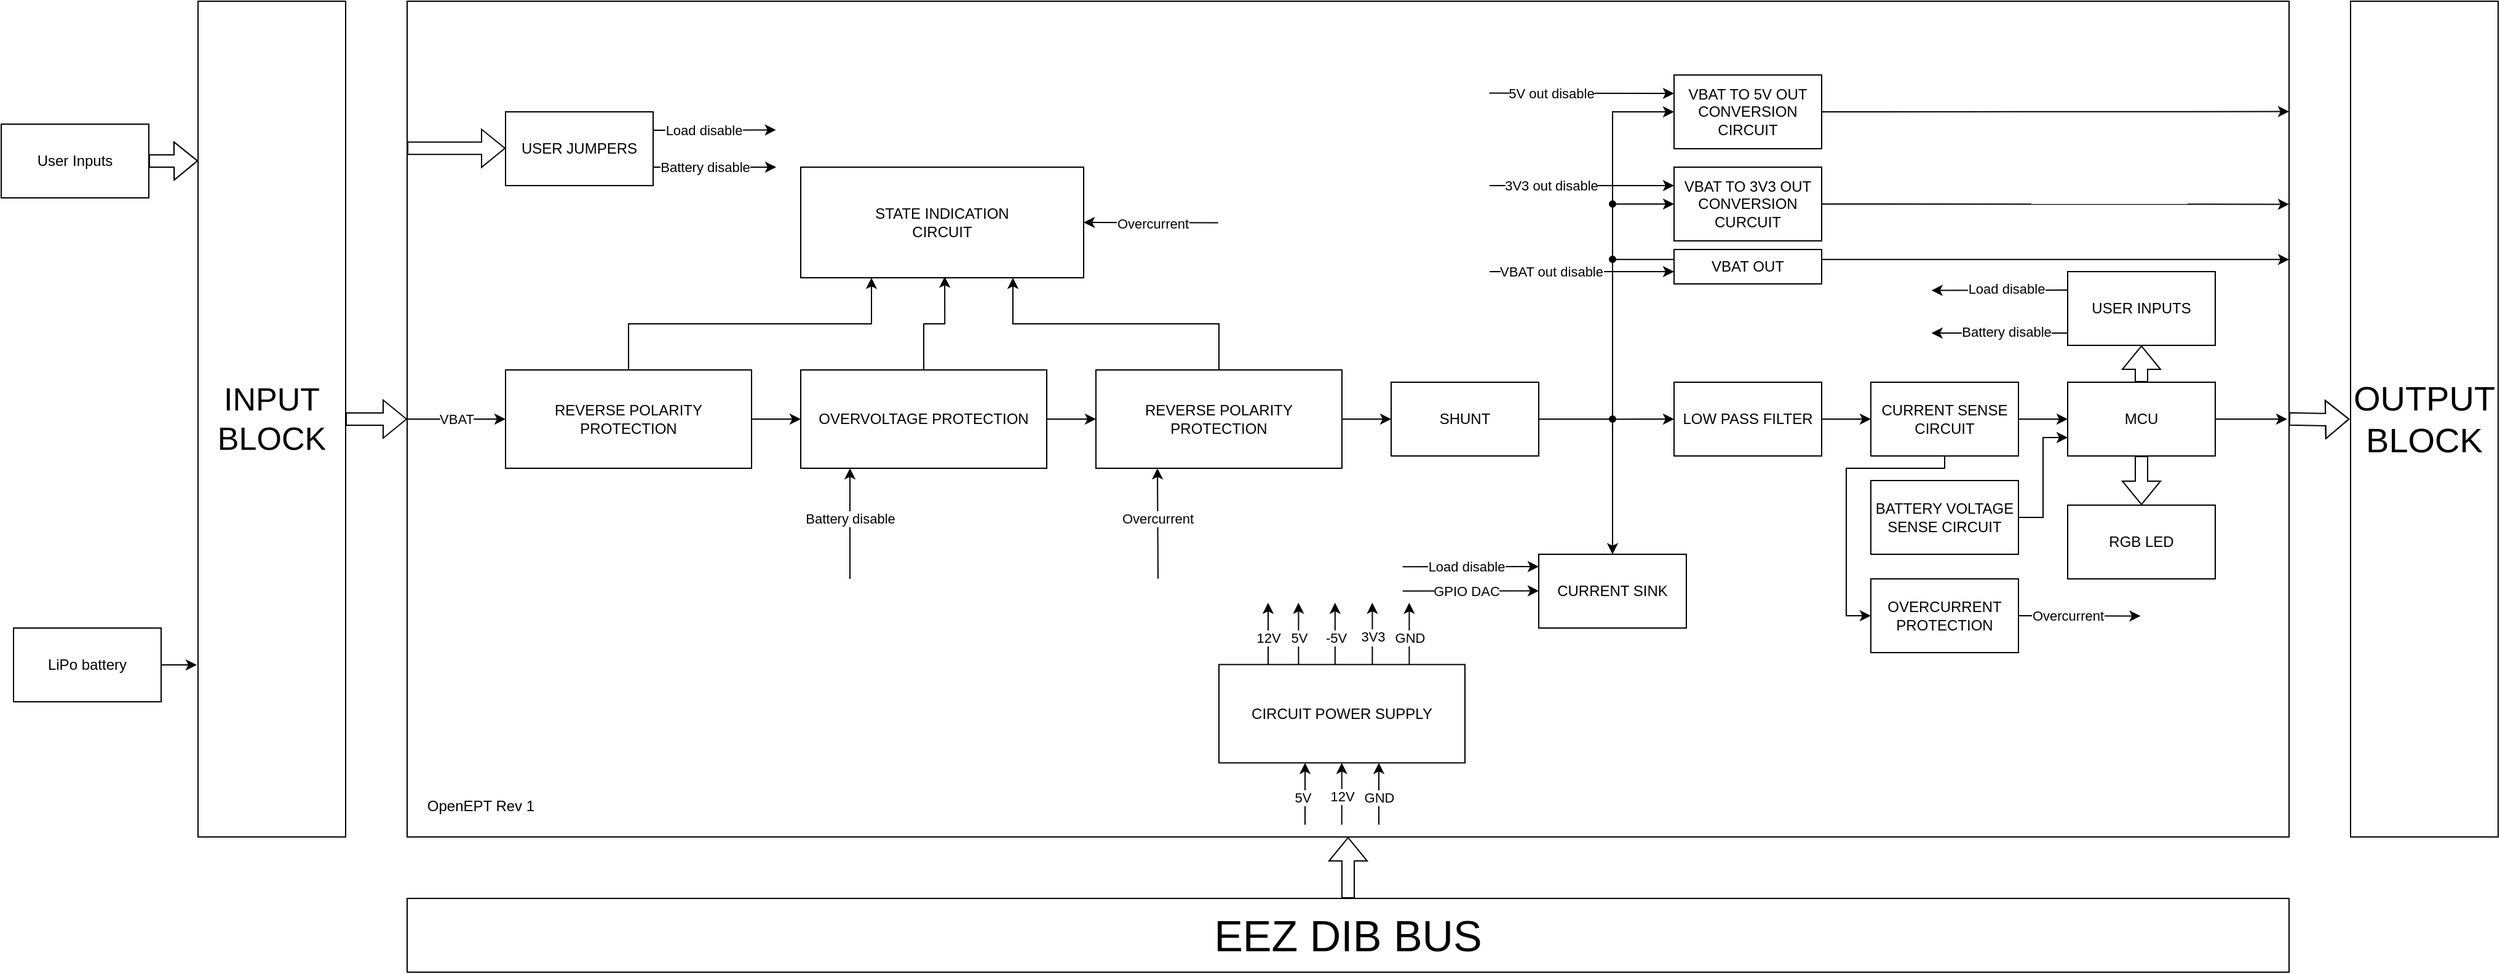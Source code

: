 <mxfile version="24.2.2" type="device">
  <diagram name="Page-1" id="S4mJ12Emkxg-UGApGmkY">
    <mxGraphModel dx="3133" dy="1375" grid="1" gridSize="10" guides="1" tooltips="1" connect="1" arrows="1" fold="1" page="1" pageScale="1" pageWidth="850" pageHeight="1100" math="0" shadow="0">
      <root>
        <mxCell id="0" />
        <mxCell id="1" parent="0" />
        <mxCell id="NLKcnla9IsjFhdhOW6eh-43" value="" style="rounded=0;whiteSpace=wrap;html=1;fillColor=default;" parent="1" vertex="1">
          <mxGeometry x="-50" y="10" width="1530" height="680" as="geometry" />
        </mxCell>
        <mxCell id="NLKcnla9IsjFhdhOW6eh-95" style="edgeStyle=orthogonalEdgeStyle;rounded=0;orthogonalLoop=1;jettySize=auto;html=1;entryX=0;entryY=0.5;entryDx=0;entryDy=0;" parent="1" source="NLKcnla9IsjFhdhOW6eh-9" target="NLKcnla9IsjFhdhOW6eh-34" edge="1">
          <mxGeometry relative="1" as="geometry" />
        </mxCell>
        <mxCell id="NLKcnla9IsjFhdhOW6eh-111" style="edgeStyle=orthogonalEdgeStyle;rounded=0;orthogonalLoop=1;jettySize=auto;html=1;exitX=0.5;exitY=1;exitDx=0;exitDy=0;entryX=0;entryY=0.5;entryDx=0;entryDy=0;elbow=vertical;" parent="1" source="NLKcnla9IsjFhdhOW6eh-9" target="NLKcnla9IsjFhdhOW6eh-36" edge="1">
          <mxGeometry relative="1" as="geometry">
            <Array as="points">
              <mxPoint x="1200" y="390" />
              <mxPoint x="1120" y="390" />
              <mxPoint x="1120" y="510" />
            </Array>
          </mxGeometry>
        </mxCell>
        <mxCell id="NLKcnla9IsjFhdhOW6eh-9" value="CURRENT SENSE CIRCUIT" style="rounded=0;whiteSpace=wrap;html=1;" parent="1" vertex="1">
          <mxGeometry x="1140" y="320" width="120" height="60" as="geometry" />
        </mxCell>
        <mxCell id="NLKcnla9IsjFhdhOW6eh-71" style="edgeStyle=orthogonalEdgeStyle;rounded=0;orthogonalLoop=1;jettySize=auto;html=1;exitX=0.25;exitY=1;exitDx=0;exitDy=0;startArrow=classic;startFill=1;endArrow=none;endFill=0;" parent="1" edge="1">
          <mxGeometry relative="1" as="geometry">
            <mxPoint x="680" y="679.996" as="targetPoint" />
            <mxPoint x="680" y="629.71" as="sourcePoint" />
          </mxGeometry>
        </mxCell>
        <mxCell id="NLKcnla9IsjFhdhOW6eh-74" value="5V" style="edgeLabel;html=1;align=center;verticalAlign=middle;resizable=0;points=[];" parent="NLKcnla9IsjFhdhOW6eh-71" vertex="1" connectable="0">
          <mxGeometry x="0.107" y="-2" relative="1" as="geometry">
            <mxPoint as="offset" />
          </mxGeometry>
        </mxCell>
        <mxCell id="NLKcnla9IsjFhdhOW6eh-65" style="rounded=0;orthogonalLoop=1;jettySize=auto;html=1;exitX=0;exitY=0.5;exitDx=0;exitDy=0;edgeStyle=elbowEdgeStyle;endArrow=none;endFill=0;startArrow=classic;startFill=1;elbow=vertical;entryX=0;entryY=0.5;entryDx=0;entryDy=0;" parent="1" source="NLKcnla9IsjFhdhOW6eh-23" target="NLKcnla9IsjFhdhOW6eh-43" edge="1">
          <mxGeometry relative="1" as="geometry">
            <mxPoint x="-20" y="350" as="targetPoint" />
          </mxGeometry>
        </mxCell>
        <mxCell id="NLKcnla9IsjFhdhOW6eh-66" value="VBAT" style="edgeLabel;html=1;align=center;verticalAlign=middle;resizable=0;points=[];" parent="NLKcnla9IsjFhdhOW6eh-65" vertex="1" connectable="0">
          <mxGeometry x="0.26" relative="1" as="geometry">
            <mxPoint x="10" as="offset" />
          </mxGeometry>
        </mxCell>
        <mxCell id="NLKcnla9IsjFhdhOW6eh-68" style="edgeStyle=orthogonalEdgeStyle;rounded=0;orthogonalLoop=1;jettySize=auto;html=1;exitX=1;exitY=0.5;exitDx=0;exitDy=0;entryX=0;entryY=0.5;entryDx=0;entryDy=0;" parent="1" source="NLKcnla9IsjFhdhOW6eh-23" target="NLKcnla9IsjFhdhOW6eh-67" edge="1">
          <mxGeometry relative="1" as="geometry" />
        </mxCell>
        <mxCell id="NLKcnla9IsjFhdhOW6eh-116" style="edgeStyle=orthogonalEdgeStyle;rounded=0;orthogonalLoop=1;jettySize=auto;html=1;exitX=0.5;exitY=0;exitDx=0;exitDy=0;entryX=0.25;entryY=1;entryDx=0;entryDy=0;" parent="1" source="NLKcnla9IsjFhdhOW6eh-23" target="NLKcnla9IsjFhdhOW6eh-35" edge="1">
          <mxGeometry relative="1" as="geometry" />
        </mxCell>
        <mxCell id="NLKcnla9IsjFhdhOW6eh-23" value="&lt;div&gt;REVERSE POLARITY&lt;/div&gt;&lt;div&gt;PROTECTION&lt;br&gt;&lt;/div&gt;" style="rounded=0;whiteSpace=wrap;html=1;" parent="1" vertex="1">
          <mxGeometry x="30" y="310" width="200" height="80" as="geometry" />
        </mxCell>
        <mxCell id="NLKcnla9IsjFhdhOW6eh-101" style="edgeStyle=orthogonalEdgeStyle;rounded=0;orthogonalLoop=1;jettySize=auto;html=1;exitX=0.5;exitY=0;exitDx=0;exitDy=0;entryX=0.5;entryY=1;entryDx=0;entryDy=0;shape=flexArrow;" parent="1" source="NLKcnla9IsjFhdhOW6eh-34" target="NLKcnla9IsjFhdhOW6eh-100" edge="1">
          <mxGeometry relative="1" as="geometry" />
        </mxCell>
        <mxCell id="NLKcnla9IsjFhdhOW6eh-113" style="edgeStyle=orthogonalEdgeStyle;rounded=0;orthogonalLoop=1;jettySize=auto;html=1;exitX=0.5;exitY=1;exitDx=0;exitDy=0;shape=flexArrow;" parent="1" source="NLKcnla9IsjFhdhOW6eh-34" target="NLKcnla9IsjFhdhOW6eh-112" edge="1">
          <mxGeometry relative="1" as="geometry" />
        </mxCell>
        <mxCell id="NLKcnla9IsjFhdhOW6eh-34" value="MCU" style="rounded=0;whiteSpace=wrap;html=1;" parent="1" vertex="1">
          <mxGeometry x="1300" y="320" width="120" height="60" as="geometry" />
        </mxCell>
        <mxCell id="NLKcnla9IsjFhdhOW6eh-35" value="&lt;div&gt;STATE INDICATION&lt;/div&gt;CIRCUIT" style="rounded=0;whiteSpace=wrap;html=1;" parent="1" vertex="1">
          <mxGeometry x="270" y="145" width="230" height="90" as="geometry" />
        </mxCell>
        <mxCell id="NLKcnla9IsjFhdhOW6eh-36" value="OVERCURRENT PROTECTION" style="rounded=0;whiteSpace=wrap;html=1;" parent="1" vertex="1">
          <mxGeometry x="1140" y="480" width="120" height="60" as="geometry" />
        </mxCell>
        <mxCell id="NLKcnla9IsjFhdhOW6eh-37" value="CURRENT SINK" style="rounded=0;whiteSpace=wrap;html=1;" parent="1" vertex="1">
          <mxGeometry x="870" y="460" width="120" height="60" as="geometry" />
        </mxCell>
        <mxCell id="NLKcnla9IsjFhdhOW6eh-61" style="edgeStyle=orthogonalEdgeStyle;rounded=0;orthogonalLoop=1;jettySize=auto;html=1;exitX=1;exitY=0.5;exitDx=0;exitDy=0;entryX=0;entryY=0.5;entryDx=0;entryDy=0;shape=flexArrow;" parent="1" source="NLKcnla9IsjFhdhOW6eh-44" target="NLKcnla9IsjFhdhOW6eh-43" edge="1">
          <mxGeometry relative="1" as="geometry" />
        </mxCell>
        <mxCell id="NLKcnla9IsjFhdhOW6eh-44" value="&lt;font style=&quot;font-size: 26px;&quot;&gt;INPUT BLOCK&lt;/font&gt;" style="rounded=0;whiteSpace=wrap;html=1;" parent="1" vertex="1">
          <mxGeometry x="-220" y="10" width="120" height="680" as="geometry" />
        </mxCell>
        <mxCell id="NLKcnla9IsjFhdhOW6eh-46" value="&lt;font style=&quot;font-size: 28px;&quot;&gt;OUTPUT BLOCK&lt;/font&gt;" style="rounded=0;whiteSpace=wrap;html=1;" parent="1" vertex="1">
          <mxGeometry x="1530" y="10" width="120" height="680" as="geometry" />
        </mxCell>
        <mxCell id="NLKcnla9IsjFhdhOW6eh-55" style="edgeStyle=orthogonalEdgeStyle;rounded=0;orthogonalLoop=1;jettySize=auto;html=1;exitX=0.5;exitY=0;exitDx=0;exitDy=0;entryX=0.5;entryY=1;entryDx=0;entryDy=0;shape=flexArrow;" parent="1" source="NLKcnla9IsjFhdhOW6eh-47" target="NLKcnla9IsjFhdhOW6eh-43" edge="1">
          <mxGeometry relative="1" as="geometry" />
        </mxCell>
        <mxCell id="NLKcnla9IsjFhdhOW6eh-47" value="&lt;font style=&quot;font-size: 35px;&quot;&gt;EEZ DIB BUS&lt;/font&gt;" style="rounded=0;whiteSpace=wrap;html=1;" parent="1" vertex="1">
          <mxGeometry x="-50" y="740" width="1530" height="60" as="geometry" />
        </mxCell>
        <mxCell id="NLKcnla9IsjFhdhOW6eh-51" value="User Inputs" style="rounded=0;whiteSpace=wrap;html=1;" parent="1" vertex="1">
          <mxGeometry x="-380" y="110" width="120" height="60" as="geometry" />
        </mxCell>
        <mxCell id="NLKcnla9IsjFhdhOW6eh-54" value="OpenEPT Rev 1 " style="text;html=1;align=center;verticalAlign=middle;whiteSpace=wrap;rounded=0;" parent="1" vertex="1">
          <mxGeometry x="-40" y="650" width="100" height="30" as="geometry" />
        </mxCell>
        <mxCell id="NLKcnla9IsjFhdhOW6eh-56" style="edgeStyle=orthogonalEdgeStyle;rounded=0;orthogonalLoop=1;jettySize=auto;html=1;exitX=1;exitY=0.5;exitDx=0;exitDy=0;entryX=-0.007;entryY=0.5;entryDx=0;entryDy=0;entryPerimeter=0;shape=flexArrow;" parent="1" target="NLKcnla9IsjFhdhOW6eh-46" edge="1">
          <mxGeometry relative="1" as="geometry">
            <mxPoint x="1480" y="349.92" as="sourcePoint" />
            <mxPoint x="1506.04" y="349.92" as="targetPoint" />
          </mxGeometry>
        </mxCell>
        <mxCell id="NLKcnla9IsjFhdhOW6eh-60" style="edgeStyle=orthogonalEdgeStyle;rounded=0;orthogonalLoop=1;jettySize=auto;html=1;exitX=1;exitY=0.5;exitDx=0;exitDy=0;entryX=0;entryY=0.191;entryDx=0;entryDy=0;entryPerimeter=0;shape=flexArrow;" parent="1" source="NLKcnla9IsjFhdhOW6eh-51" target="NLKcnla9IsjFhdhOW6eh-44" edge="1">
          <mxGeometry relative="1" as="geometry" />
        </mxCell>
        <mxCell id="NLKcnla9IsjFhdhOW6eh-62" style="edgeStyle=orthogonalEdgeStyle;rounded=0;orthogonalLoop=1;jettySize=auto;html=1;exitX=1;exitY=0.5;exitDx=0;exitDy=0;entryX=-0.008;entryY=0.795;entryDx=0;entryDy=0;entryPerimeter=0;" parent="1" target="NLKcnla9IsjFhdhOW6eh-44" edge="1">
          <mxGeometry relative="1" as="geometry">
            <mxPoint x="-250" y="550" as="sourcePoint" />
          </mxGeometry>
        </mxCell>
        <mxCell id="NLKcnla9IsjFhdhOW6eh-63" value="LiPo battery" style="rounded=0;whiteSpace=wrap;html=1;" parent="1" vertex="1">
          <mxGeometry x="-370" y="520" width="120" height="60" as="geometry" />
        </mxCell>
        <mxCell id="NLKcnla9IsjFhdhOW6eh-70" style="edgeStyle=orthogonalEdgeStyle;rounded=0;orthogonalLoop=1;jettySize=auto;html=1;exitX=1;exitY=0.5;exitDx=0;exitDy=0;entryX=0;entryY=0.5;entryDx=0;entryDy=0;" parent="1" source="NLKcnla9IsjFhdhOW6eh-67" target="NLKcnla9IsjFhdhOW6eh-69" edge="1">
          <mxGeometry relative="1" as="geometry" />
        </mxCell>
        <mxCell id="NLKcnla9IsjFhdhOW6eh-67" value="OVERVOLTAGE PROTECTION" style="rounded=0;whiteSpace=wrap;html=1;" parent="1" vertex="1">
          <mxGeometry x="270" y="310" width="200" height="80" as="geometry" />
        </mxCell>
        <mxCell id="NLKcnla9IsjFhdhOW6eh-90" style="edgeStyle=orthogonalEdgeStyle;rounded=0;orthogonalLoop=1;jettySize=auto;html=1;exitX=1;exitY=0.5;exitDx=0;exitDy=0;entryX=0;entryY=0.5;entryDx=0;entryDy=0;" parent="1" source="NLKcnla9IsjFhdhOW6eh-69" target="NLKcnla9IsjFhdhOW6eh-89" edge="1">
          <mxGeometry relative="1" as="geometry" />
        </mxCell>
        <mxCell id="NLKcnla9IsjFhdhOW6eh-69" value="&lt;div&gt;REVERSE POLARITY&lt;/div&gt;&lt;div&gt;PROTECTION&lt;br&gt;&lt;/div&gt;" style="rounded=0;whiteSpace=wrap;html=1;" parent="1" vertex="1">
          <mxGeometry x="510" y="310" width="200" height="80" as="geometry" />
        </mxCell>
        <mxCell id="NLKcnla9IsjFhdhOW6eh-72" style="edgeStyle=orthogonalEdgeStyle;rounded=0;orthogonalLoop=1;jettySize=auto;html=1;exitX=0.25;exitY=1;exitDx=0;exitDy=0;startArrow=classic;startFill=1;endArrow=none;endFill=0;" parent="1" edge="1">
          <mxGeometry relative="1" as="geometry">
            <mxPoint x="709.86" y="679.996" as="targetPoint" />
            <mxPoint x="709.86" y="629.71" as="sourcePoint" />
          </mxGeometry>
        </mxCell>
        <mxCell id="NLKcnla9IsjFhdhOW6eh-75" value="12V" style="edgeLabel;html=1;align=center;verticalAlign=middle;resizable=0;points=[];" parent="NLKcnla9IsjFhdhOW6eh-72" vertex="1" connectable="0">
          <mxGeometry x="0.097" relative="1" as="geometry">
            <mxPoint as="offset" />
          </mxGeometry>
        </mxCell>
        <mxCell id="NLKcnla9IsjFhdhOW6eh-73" style="edgeStyle=orthogonalEdgeStyle;rounded=0;orthogonalLoop=1;jettySize=auto;html=1;exitX=0.25;exitY=1;exitDx=0;exitDy=0;startArrow=classic;startFill=1;endArrow=none;endFill=0;" parent="1" edge="1">
          <mxGeometry relative="1" as="geometry">
            <mxPoint x="740" y="679.996" as="targetPoint" />
            <mxPoint x="740" y="629.71" as="sourcePoint" />
          </mxGeometry>
        </mxCell>
        <mxCell id="NLKcnla9IsjFhdhOW6eh-76" value="GND" style="edgeLabel;html=1;align=center;verticalAlign=middle;resizable=0;points=[];" parent="NLKcnla9IsjFhdhOW6eh-73" vertex="1" connectable="0">
          <mxGeometry x="0.131" relative="1" as="geometry">
            <mxPoint as="offset" />
          </mxGeometry>
        </mxCell>
        <mxCell id="NLKcnla9IsjFhdhOW6eh-77" value="CIRCUIT POWER SUPPLY" style="rounded=0;whiteSpace=wrap;html=1;" parent="1" vertex="1">
          <mxGeometry x="610" y="549.71" width="200" height="80" as="geometry" />
        </mxCell>
        <mxCell id="NLKcnla9IsjFhdhOW6eh-78" style="edgeStyle=orthogonalEdgeStyle;rounded=0;orthogonalLoop=1;jettySize=auto;html=1;exitX=0.25;exitY=1;exitDx=0;exitDy=0;startArrow=classic;startFill=1;endArrow=none;endFill=0;" parent="1" edge="1">
          <mxGeometry relative="1" as="geometry">
            <mxPoint x="674.71" y="549.706" as="targetPoint" />
            <mxPoint x="674.71" y="499.42" as="sourcePoint" />
          </mxGeometry>
        </mxCell>
        <mxCell id="NLKcnla9IsjFhdhOW6eh-79" value="5V" style="edgeLabel;html=1;align=center;verticalAlign=middle;resizable=0;points=[];" parent="NLKcnla9IsjFhdhOW6eh-78" vertex="1" connectable="0">
          <mxGeometry x="0.107" y="-2" relative="1" as="geometry">
            <mxPoint x="2" as="offset" />
          </mxGeometry>
        </mxCell>
        <mxCell id="NLKcnla9IsjFhdhOW6eh-80" style="edgeStyle=orthogonalEdgeStyle;rounded=0;orthogonalLoop=1;jettySize=auto;html=1;exitX=0.25;exitY=1;exitDx=0;exitDy=0;startArrow=classic;startFill=1;endArrow=none;endFill=0;" parent="1" edge="1">
          <mxGeometry relative="1" as="geometry">
            <mxPoint x="704.42" y="549.706" as="targetPoint" />
            <mxPoint x="704.42" y="499.42" as="sourcePoint" />
          </mxGeometry>
        </mxCell>
        <mxCell id="NLKcnla9IsjFhdhOW6eh-81" value="-5V" style="edgeLabel;html=1;align=center;verticalAlign=middle;resizable=0;points=[];" parent="NLKcnla9IsjFhdhOW6eh-80" vertex="1" connectable="0">
          <mxGeometry x="0.107" y="-2" relative="1" as="geometry">
            <mxPoint x="2" as="offset" />
          </mxGeometry>
        </mxCell>
        <mxCell id="NLKcnla9IsjFhdhOW6eh-82" style="edgeStyle=orthogonalEdgeStyle;rounded=0;orthogonalLoop=1;jettySize=auto;html=1;exitX=0.25;exitY=1;exitDx=0;exitDy=0;startArrow=classic;startFill=1;endArrow=none;endFill=0;" parent="1" edge="1">
          <mxGeometry relative="1" as="geometry">
            <mxPoint x="734.71" y="549.706" as="targetPoint" />
            <mxPoint x="734.71" y="499.42" as="sourcePoint" />
          </mxGeometry>
        </mxCell>
        <mxCell id="NLKcnla9IsjFhdhOW6eh-83" value="5V" style="edgeLabel;html=1;align=center;verticalAlign=middle;resizable=0;points=[];" parent="NLKcnla9IsjFhdhOW6eh-82" vertex="1" connectable="0">
          <mxGeometry x="0.107" y="-2" relative="1" as="geometry">
            <mxPoint as="offset" />
          </mxGeometry>
        </mxCell>
        <mxCell id="NLKcnla9IsjFhdhOW6eh-85" value="3V3" style="edgeLabel;html=1;align=center;verticalAlign=middle;resizable=0;points=[];" parent="NLKcnla9IsjFhdhOW6eh-82" vertex="1" connectable="0">
          <mxGeometry x="0.074" y="-5" relative="1" as="geometry">
            <mxPoint x="5" as="offset" />
          </mxGeometry>
        </mxCell>
        <mxCell id="NLKcnla9IsjFhdhOW6eh-86" style="edgeStyle=orthogonalEdgeStyle;rounded=0;orthogonalLoop=1;jettySize=auto;html=1;exitX=0.25;exitY=1;exitDx=0;exitDy=0;startArrow=classic;startFill=1;endArrow=none;endFill=0;" parent="1" edge="1">
          <mxGeometry relative="1" as="geometry">
            <mxPoint x="764.71" y="549.706" as="targetPoint" />
            <mxPoint x="764.71" y="499.42" as="sourcePoint" />
          </mxGeometry>
        </mxCell>
        <mxCell id="NLKcnla9IsjFhdhOW6eh-87" value="GND" style="edgeLabel;html=1;align=center;verticalAlign=middle;resizable=0;points=[];" parent="NLKcnla9IsjFhdhOW6eh-86" vertex="1" connectable="0">
          <mxGeometry x="0.131" relative="1" as="geometry">
            <mxPoint as="offset" />
          </mxGeometry>
        </mxCell>
        <mxCell id="NLKcnla9IsjFhdhOW6eh-106" style="edgeStyle=orthogonalEdgeStyle;rounded=0;orthogonalLoop=1;jettySize=auto;html=1;exitX=0;exitY=0.5;exitDx=0;exitDy=0;startArrow=classic;startFill=1;endArrow=none;endFill=0;" parent="1" source="NLKcnla9IsjFhdhOW6eh-88" edge="1">
          <mxGeometry relative="1" as="geometry">
            <mxPoint x="930" y="350.143" as="targetPoint" />
          </mxGeometry>
        </mxCell>
        <mxCell id="NLKcnla9IsjFhdhOW6eh-107" style="edgeStyle=orthogonalEdgeStyle;rounded=0;orthogonalLoop=1;jettySize=auto;html=1;exitX=1;exitY=0.5;exitDx=0;exitDy=0;entryX=0;entryY=0.5;entryDx=0;entryDy=0;" parent="1" source="NLKcnla9IsjFhdhOW6eh-88" target="NLKcnla9IsjFhdhOW6eh-9" edge="1">
          <mxGeometry relative="1" as="geometry" />
        </mxCell>
        <mxCell id="NLKcnla9IsjFhdhOW6eh-88" value="LOW PASS FILTER" style="rounded=0;whiteSpace=wrap;html=1;" parent="1" vertex="1">
          <mxGeometry x="980" y="320" width="120" height="60" as="geometry" />
        </mxCell>
        <mxCell id="NLKcnla9IsjFhdhOW6eh-91" style="edgeStyle=orthogonalEdgeStyle;rounded=0;orthogonalLoop=1;jettySize=auto;html=1;exitX=1;exitY=0.5;exitDx=0;exitDy=0;entryX=0.5;entryY=0;entryDx=0;entryDy=0;" parent="1" source="NLKcnla9IsjFhdhOW6eh-89" target="NLKcnla9IsjFhdhOW6eh-37" edge="1">
          <mxGeometry relative="1" as="geometry" />
        </mxCell>
        <mxCell id="NLKcnla9IsjFhdhOW6eh-89" value="SHUNT" style="rounded=0;whiteSpace=wrap;html=1;" parent="1" vertex="1">
          <mxGeometry x="750" y="320" width="120" height="60" as="geometry" />
        </mxCell>
        <mxCell id="NLKcnla9IsjFhdhOW6eh-94" style="edgeStyle=orthogonalEdgeStyle;rounded=0;orthogonalLoop=1;jettySize=auto;html=1;entryX=0;entryY=0.75;entryDx=0;entryDy=0;" parent="1" source="NLKcnla9IsjFhdhOW6eh-93" target="NLKcnla9IsjFhdhOW6eh-34" edge="1">
          <mxGeometry relative="1" as="geometry" />
        </mxCell>
        <mxCell id="NLKcnla9IsjFhdhOW6eh-93" value="BATTERY VOLTAGE SENSE CIRCUIT " style="rounded=0;whiteSpace=wrap;html=1;" parent="1" vertex="1">
          <mxGeometry x="1140" y="400" width="120" height="60" as="geometry" />
        </mxCell>
        <mxCell id="NLKcnla9IsjFhdhOW6eh-96" value="" style="endArrow=classic;html=1;rounded=0;entryX=0;entryY=0.5;entryDx=0;entryDy=0;edgeStyle=orthogonalEdgeStyle;" parent="1" target="NLKcnla9IsjFhdhOW6eh-97" edge="1">
          <mxGeometry width="50" height="50" relative="1" as="geometry">
            <mxPoint x="930" y="350" as="sourcePoint" />
            <mxPoint x="980" y="300" as="targetPoint" />
            <Array as="points">
              <mxPoint x="930" y="100" />
            </Array>
          </mxGeometry>
        </mxCell>
        <mxCell id="NLKcnla9IsjFhdhOW6eh-97" value="VBAT TO 5V OUT CONVERSION CIRCUIT" style="rounded=0;whiteSpace=wrap;html=1;" parent="1" vertex="1">
          <mxGeometry x="980" y="70" width="120" height="60" as="geometry" />
        </mxCell>
        <mxCell id="NLKcnla9IsjFhdhOW6eh-115" style="rounded=0;orthogonalLoop=1;jettySize=auto;html=1;exitX=1;exitY=0.5;exitDx=0;exitDy=0;entryX=1;entryY=0.243;entryDx=0;entryDy=0;entryPerimeter=0;" parent="1" source="NLKcnla9IsjFhdhOW6eh-98" target="NLKcnla9IsjFhdhOW6eh-43" edge="1">
          <mxGeometry relative="1" as="geometry" />
        </mxCell>
        <mxCell id="NLKcnla9IsjFhdhOW6eh-98" value="VBAT TO 3V3 OUT CONVERSION CURCUIT" style="rounded=0;whiteSpace=wrap;html=1;" parent="1" vertex="1">
          <mxGeometry x="980" y="145" width="120" height="60" as="geometry" />
        </mxCell>
        <mxCell id="NLKcnla9IsjFhdhOW6eh-100" value="USER INPUTS" style="rounded=0;whiteSpace=wrap;html=1;" parent="1" vertex="1">
          <mxGeometry x="1300" y="230" width="120" height="60" as="geometry" />
        </mxCell>
        <mxCell id="NLKcnla9IsjFhdhOW6eh-102" value="" style="endArrow=classic;html=1;rounded=0;edgeStyle=orthogonalEdgeStyle;entryX=0;entryY=0.5;entryDx=0;entryDy=0;" parent="1" target="NLKcnla9IsjFhdhOW6eh-98" edge="1" source="5LF7xjFutExCYzCdm09N-21">
          <mxGeometry width="50" height="50" relative="1" as="geometry">
            <mxPoint x="930" y="358" as="sourcePoint" />
            <mxPoint x="960" y="180" as="targetPoint" />
            <Array as="points">
              <mxPoint x="930" y="175" />
            </Array>
          </mxGeometry>
        </mxCell>
        <mxCell id="NLKcnla9IsjFhdhOW6eh-103" value="" style="endArrow=classic;html=1;rounded=0;edgeStyle=orthogonalEdgeStyle;entryX=1;entryY=0.309;entryDx=0;entryDy=0;entryPerimeter=0;" parent="1" target="NLKcnla9IsjFhdhOW6eh-43" edge="1" source="5LF7xjFutExCYzCdm09N-21">
          <mxGeometry width="50" height="50" relative="1" as="geometry">
            <mxPoint x="930" y="350" as="sourcePoint" />
            <mxPoint x="960" y="197" as="targetPoint" />
            <Array as="points">
              <mxPoint x="930" y="220" />
            </Array>
          </mxGeometry>
        </mxCell>
        <mxCell id="NLKcnla9IsjFhdhOW6eh-110" style="edgeStyle=orthogonalEdgeStyle;rounded=0;orthogonalLoop=1;jettySize=auto;html=1;exitX=1;exitY=0.5;exitDx=0;exitDy=0;entryX=0.999;entryY=0.5;entryDx=0;entryDy=0;entryPerimeter=0;" parent="1" source="NLKcnla9IsjFhdhOW6eh-34" target="NLKcnla9IsjFhdhOW6eh-43" edge="1">
          <mxGeometry relative="1" as="geometry" />
        </mxCell>
        <mxCell id="NLKcnla9IsjFhdhOW6eh-112" value="RGB LED" style="rounded=0;whiteSpace=wrap;html=1;" parent="1" vertex="1">
          <mxGeometry x="1300" y="420" width="120" height="60" as="geometry" />
        </mxCell>
        <mxCell id="NLKcnla9IsjFhdhOW6eh-114" style="rounded=0;orthogonalLoop=1;jettySize=auto;html=1;exitX=1;exitY=0.5;exitDx=0;exitDy=0;entryX=1;entryY=0.132;entryDx=0;entryDy=0;entryPerimeter=0;" parent="1" source="NLKcnla9IsjFhdhOW6eh-97" target="NLKcnla9IsjFhdhOW6eh-43" edge="1">
          <mxGeometry relative="1" as="geometry" />
        </mxCell>
        <mxCell id="NLKcnla9IsjFhdhOW6eh-117" style="edgeStyle=orthogonalEdgeStyle;rounded=0;orthogonalLoop=1;jettySize=auto;html=1;exitX=0.5;exitY=0;exitDx=0;exitDy=0;entryX=0.509;entryY=0.989;entryDx=0;entryDy=0;entryPerimeter=0;" parent="1" source="NLKcnla9IsjFhdhOW6eh-67" target="NLKcnla9IsjFhdhOW6eh-35" edge="1">
          <mxGeometry relative="1" as="geometry" />
        </mxCell>
        <mxCell id="NLKcnla9IsjFhdhOW6eh-118" style="edgeStyle=orthogonalEdgeStyle;rounded=0;orthogonalLoop=1;jettySize=auto;html=1;exitX=0.5;exitY=0;exitDx=0;exitDy=0;entryX=0.75;entryY=1;entryDx=0;entryDy=0;" parent="1" source="NLKcnla9IsjFhdhOW6eh-69" target="NLKcnla9IsjFhdhOW6eh-35" edge="1">
          <mxGeometry relative="1" as="geometry" />
        </mxCell>
        <mxCell id="NLKcnla9IsjFhdhOW6eh-119" style="rounded=0;orthogonalLoop=1;jettySize=auto;html=1;exitX=0;exitY=0.25;exitDx=0;exitDy=0;entryX=0.81;entryY=0.346;entryDx=0;entryDy=0;entryPerimeter=0;" parent="1" source="NLKcnla9IsjFhdhOW6eh-100" target="NLKcnla9IsjFhdhOW6eh-43" edge="1">
          <mxGeometry relative="1" as="geometry" />
        </mxCell>
        <mxCell id="NLKcnla9IsjFhdhOW6eh-120" value="Load disable" style="edgeLabel;html=1;align=center;verticalAlign=middle;resizable=0;points=[];" parent="NLKcnla9IsjFhdhOW6eh-119" vertex="1" connectable="0">
          <mxGeometry x="-0.098" y="-1" relative="1" as="geometry">
            <mxPoint as="offset" />
          </mxGeometry>
        </mxCell>
        <mxCell id="NLKcnla9IsjFhdhOW6eh-121" value="" style="shape=image;html=1;verticalAlign=top;verticalLabelPosition=bottom;labelBackgroundColor=#ffffff;imageAspect=0;aspect=fixed;image=https://cdn4.iconfinder.com/data/icons/developer-set-3/128/other-128.png;rotation=-90;" parent="1" vertex="1">
          <mxGeometry x="1276" y="252" width="20" height="20" as="geometry" />
        </mxCell>
        <mxCell id="NLKcnla9IsjFhdhOW6eh-122" style="rounded=0;orthogonalLoop=1;jettySize=auto;html=1;exitX=0;exitY=0.25;exitDx=0;exitDy=0;entryX=0.81;entryY=0.397;entryDx=0;entryDy=0;entryPerimeter=0;" parent="1" edge="1" target="NLKcnla9IsjFhdhOW6eh-43">
          <mxGeometry relative="1" as="geometry">
            <mxPoint x="1300" y="280" as="sourcePoint" />
            <mxPoint x="1240" y="280" as="targetPoint" />
          </mxGeometry>
        </mxCell>
        <mxCell id="NLKcnla9IsjFhdhOW6eh-123" value="Battery disable" style="edgeLabel;html=1;align=center;verticalAlign=middle;resizable=0;points=[];" parent="NLKcnla9IsjFhdhOW6eh-122" vertex="1" connectable="0">
          <mxGeometry x="-0.098" y="-1" relative="1" as="geometry">
            <mxPoint as="offset" />
          </mxGeometry>
        </mxCell>
        <mxCell id="NLKcnla9IsjFhdhOW6eh-134" value="USER JUMPERS" style="rounded=0;whiteSpace=wrap;html=1;" parent="1" vertex="1">
          <mxGeometry x="30" y="100" width="120" height="60" as="geometry" />
        </mxCell>
        <mxCell id="NLKcnla9IsjFhdhOW6eh-136" style="rounded=0;orthogonalLoop=1;jettySize=auto;html=1;exitX=0;exitY=0.176;exitDx=0;exitDy=0;entryX=0;entryY=0.191;entryDx=0;entryDy=0;entryPerimeter=0;shape=flexArrow;exitPerimeter=0;" parent="1" source="NLKcnla9IsjFhdhOW6eh-43" edge="1">
          <mxGeometry relative="1" as="geometry">
            <mxPoint x="-10" y="129.64" as="sourcePoint" />
            <mxPoint x="30" y="129.64" as="targetPoint" />
          </mxGeometry>
        </mxCell>
        <mxCell id="NLKcnla9IsjFhdhOW6eh-137" style="rounded=0;orthogonalLoop=1;jettySize=auto;html=1;exitX=1;exitY=0.25;exitDx=0;exitDy=0;entryX=0.196;entryY=0.154;entryDx=0;entryDy=0;entryPerimeter=0;" parent="1" source="NLKcnla9IsjFhdhOW6eh-134" target="NLKcnla9IsjFhdhOW6eh-43" edge="1">
          <mxGeometry relative="1" as="geometry" />
        </mxCell>
        <mxCell id="NLKcnla9IsjFhdhOW6eh-138" value="Load disable" style="edgeLabel;html=1;align=center;verticalAlign=middle;resizable=0;points=[];" parent="NLKcnla9IsjFhdhOW6eh-137" vertex="1" connectable="0">
          <mxGeometry x="-0.175" relative="1" as="geometry">
            <mxPoint as="offset" />
          </mxGeometry>
        </mxCell>
        <mxCell id="NLKcnla9IsjFhdhOW6eh-140" style="rounded=0;orthogonalLoop=1;jettySize=auto;html=1;exitX=1;exitY=0.25;exitDx=0;exitDy=0;entryX=0.196;entryY=0.154;entryDx=0;entryDy=0;entryPerimeter=0;" parent="1" edge="1">
          <mxGeometry relative="1" as="geometry">
            <mxPoint x="150" y="145" as="sourcePoint" />
            <mxPoint x="250" y="145" as="targetPoint" />
          </mxGeometry>
        </mxCell>
        <mxCell id="NLKcnla9IsjFhdhOW6eh-141" value="Battery disable" style="edgeLabel;html=1;align=center;verticalAlign=middle;resizable=0;points=[];" parent="NLKcnla9IsjFhdhOW6eh-140" vertex="1" connectable="0">
          <mxGeometry x="-0.175" relative="1" as="geometry">
            <mxPoint as="offset" />
          </mxGeometry>
        </mxCell>
        <mxCell id="NLKcnla9IsjFhdhOW6eh-142" value="" style="shape=image;html=1;verticalAlign=top;verticalLabelPosition=bottom;labelBackgroundColor=#ffffff;imageAspect=0;aspect=fixed;image=https://cdn4.iconfinder.com/data/icons/developer-set-3/128/other-128.png;rotation=-90;" parent="1" vertex="1">
          <mxGeometry x="150" y="120" width="20" height="20" as="geometry" />
        </mxCell>
        <mxCell id="NLKcnla9IsjFhdhOW6eh-143" style="rounded=0;orthogonalLoop=1;jettySize=auto;html=1;exitX=1;exitY=0.5;exitDx=0;exitDy=0;startArrow=classic;startFill=1;endArrow=none;endFill=0;entryX=0.431;entryY=0.265;entryDx=0;entryDy=0;entryPerimeter=0;" parent="1" source="NLKcnla9IsjFhdhOW6eh-35" target="NLKcnla9IsjFhdhOW6eh-43" edge="1">
          <mxGeometry relative="1" as="geometry">
            <mxPoint x="570" y="190" as="targetPoint" />
          </mxGeometry>
        </mxCell>
        <mxCell id="NLKcnla9IsjFhdhOW6eh-144" value="Overcurrent" style="edgeLabel;html=1;align=center;verticalAlign=middle;resizable=0;points=[];" parent="NLKcnla9IsjFhdhOW6eh-143" vertex="1" connectable="0">
          <mxGeometry x="0.024" y="-1" relative="1" as="geometry">
            <mxPoint as="offset" />
          </mxGeometry>
        </mxCell>
        <mxCell id="NLKcnla9IsjFhdhOW6eh-147" style="rounded=0;orthogonalLoop=1;jettySize=auto;html=1;exitX=1;exitY=0.5;exitDx=0;exitDy=0;entryX=0.908;entryY=0.736;entryDx=0;entryDy=0;entryPerimeter=0;" parent="1" source="NLKcnla9IsjFhdhOW6eh-36" edge="1">
          <mxGeometry relative="1" as="geometry">
            <mxPoint x="1280" y="509.76" as="sourcePoint" />
            <mxPoint x="1359.24" y="510.24" as="targetPoint" />
          </mxGeometry>
        </mxCell>
        <mxCell id="NLKcnla9IsjFhdhOW6eh-148" value="Overcurrent" style="edgeLabel;html=1;align=center;verticalAlign=middle;resizable=0;points=[];" parent="NLKcnla9IsjFhdhOW6eh-147" vertex="1" connectable="0">
          <mxGeometry x="-0.351" relative="1" as="geometry">
            <mxPoint x="8" as="offset" />
          </mxGeometry>
        </mxCell>
        <mxCell id="5LF7xjFutExCYzCdm09N-2" style="rounded=0;orthogonalLoop=1;jettySize=auto;html=1;exitX=0;exitY=0.5;exitDx=0;exitDy=0;entryX=0.529;entryY=0.706;entryDx=0;entryDy=0;entryPerimeter=0;endArrow=none;endFill=0;startArrow=classic;startFill=1;" edge="1" parent="1">
          <mxGeometry relative="1" as="geometry">
            <mxPoint x="870" y="470" as="sourcePoint" />
            <mxPoint x="759.37" y="470.08" as="targetPoint" />
          </mxGeometry>
        </mxCell>
        <mxCell id="5LF7xjFutExCYzCdm09N-3" value="Load disable" style="edgeLabel;html=1;align=center;verticalAlign=middle;resizable=0;points=[];" vertex="1" connectable="0" parent="5LF7xjFutExCYzCdm09N-2">
          <mxGeometry x="0.437" y="2" relative="1" as="geometry">
            <mxPoint x="20" y="-2" as="offset" />
          </mxGeometry>
        </mxCell>
        <mxCell id="5LF7xjFutExCYzCdm09N-4" style="edgeStyle=orthogonalEdgeStyle;rounded=0;orthogonalLoop=1;jettySize=auto;html=1;exitX=0.25;exitY=1;exitDx=0;exitDy=0;startArrow=classic;startFill=1;endArrow=none;endFill=0;" edge="1" parent="1">
          <mxGeometry relative="1" as="geometry">
            <mxPoint x="650" y="549.706" as="targetPoint" />
            <mxPoint x="650" y="499.42" as="sourcePoint" />
          </mxGeometry>
        </mxCell>
        <mxCell id="5LF7xjFutExCYzCdm09N-5" value="12V" style="edgeLabel;html=1;align=center;verticalAlign=middle;resizable=0;points=[];" vertex="1" connectable="0" parent="5LF7xjFutExCYzCdm09N-4">
          <mxGeometry x="0.107" y="-2" relative="1" as="geometry">
            <mxPoint x="2" as="offset" />
          </mxGeometry>
        </mxCell>
        <mxCell id="5LF7xjFutExCYzCdm09N-12" value="VBAT OUT" style="rounded=0;whiteSpace=wrap;html=1;" vertex="1" parent="1">
          <mxGeometry x="980" y="212" width="120" height="28" as="geometry" />
        </mxCell>
        <mxCell id="5LF7xjFutExCYzCdm09N-15" style="rounded=0;orthogonalLoop=1;jettySize=auto;html=1;exitX=0;exitY=0.25;exitDx=0;exitDy=0;entryX=0.575;entryY=0.11;entryDx=0;entryDy=0;entryPerimeter=0;startArrow=classic;startFill=1;endArrow=none;endFill=0;" edge="1" parent="1" source="NLKcnla9IsjFhdhOW6eh-97" target="NLKcnla9IsjFhdhOW6eh-43">
          <mxGeometry relative="1" as="geometry" />
        </mxCell>
        <mxCell id="5LF7xjFutExCYzCdm09N-16" value="5V out disable" style="edgeLabel;html=1;align=center;verticalAlign=middle;resizable=0;points=[];" vertex="1" connectable="0" parent="5LF7xjFutExCYzCdm09N-15">
          <mxGeometry x="0.336" relative="1" as="geometry">
            <mxPoint as="offset" />
          </mxGeometry>
        </mxCell>
        <mxCell id="5LF7xjFutExCYzCdm09N-17" style="rounded=0;orthogonalLoop=1;jettySize=auto;html=1;exitX=0;exitY=0.25;exitDx=0;exitDy=0;entryX=0.575;entryY=0.11;entryDx=0;entryDy=0;entryPerimeter=0;startArrow=classic;startFill=1;endArrow=none;endFill=0;" edge="1" parent="1">
          <mxGeometry relative="1" as="geometry">
            <mxPoint x="980" y="160" as="sourcePoint" />
            <mxPoint x="830" y="160" as="targetPoint" />
          </mxGeometry>
        </mxCell>
        <mxCell id="5LF7xjFutExCYzCdm09N-18" value="3V3 out disable" style="edgeLabel;html=1;align=center;verticalAlign=middle;resizable=0;points=[];" vertex="1" connectable="0" parent="5LF7xjFutExCYzCdm09N-17">
          <mxGeometry x="0.336" relative="1" as="geometry">
            <mxPoint as="offset" />
          </mxGeometry>
        </mxCell>
        <mxCell id="5LF7xjFutExCYzCdm09N-19" value="" style="ellipse;whiteSpace=wrap;html=1;aspect=fixed;fillColor=#000000;" vertex="1" parent="1">
          <mxGeometry x="927.5" y="347.5" width="5" height="5" as="geometry" />
        </mxCell>
        <mxCell id="5LF7xjFutExCYzCdm09N-21" value="" style="ellipse;whiteSpace=wrap;html=1;aspect=fixed;fillColor=#000000;" vertex="1" parent="1">
          <mxGeometry x="927.5" y="217.5" width="5" height="5" as="geometry" />
        </mxCell>
        <mxCell id="5LF7xjFutExCYzCdm09N-26" value="" style="ellipse;whiteSpace=wrap;html=1;aspect=fixed;fillColor=#000000;" vertex="1" parent="1">
          <mxGeometry x="927.5" y="172.5" width="5" height="5" as="geometry" />
        </mxCell>
        <mxCell id="5LF7xjFutExCYzCdm09N-27" style="rounded=0;orthogonalLoop=1;jettySize=auto;html=1;exitX=0.25;exitY=1;exitDx=0;exitDy=0;entryX=0.399;entryY=0.691;entryDx=0;entryDy=0;entryPerimeter=0;startArrow=classic;startFill=1;endArrow=none;endFill=0;" edge="1" parent="1" source="NLKcnla9IsjFhdhOW6eh-69" target="NLKcnla9IsjFhdhOW6eh-43">
          <mxGeometry relative="1" as="geometry" />
        </mxCell>
        <mxCell id="5LF7xjFutExCYzCdm09N-28" value="Overcurrent" style="edgeLabel;html=1;align=center;verticalAlign=middle;resizable=0;points=[];" vertex="1" connectable="0" parent="5LF7xjFutExCYzCdm09N-27">
          <mxGeometry x="-0.098" relative="1" as="geometry">
            <mxPoint as="offset" />
          </mxGeometry>
        </mxCell>
        <mxCell id="5LF7xjFutExCYzCdm09N-29" style="rounded=0;orthogonalLoop=1;jettySize=auto;html=1;exitX=0.25;exitY=1;exitDx=0;exitDy=0;entryX=0.399;entryY=0.691;entryDx=0;entryDy=0;entryPerimeter=0;startArrow=classic;startFill=1;endArrow=none;endFill=0;" edge="1" parent="1">
          <mxGeometry relative="1" as="geometry">
            <mxPoint x="310" y="390" as="sourcePoint" />
            <mxPoint x="310" y="480" as="targetPoint" />
          </mxGeometry>
        </mxCell>
        <mxCell id="5LF7xjFutExCYzCdm09N-30" value="Battery disable" style="edgeLabel;html=1;align=center;verticalAlign=middle;resizable=0;points=[];" vertex="1" connectable="0" parent="5LF7xjFutExCYzCdm09N-29">
          <mxGeometry x="-0.098" relative="1" as="geometry">
            <mxPoint as="offset" />
          </mxGeometry>
        </mxCell>
        <mxCell id="5LF7xjFutExCYzCdm09N-31" style="rounded=0;orthogonalLoop=1;jettySize=auto;html=1;exitX=0;exitY=0.5;exitDx=0;exitDy=0;entryX=0.529;entryY=0.706;entryDx=0;entryDy=0;entryPerimeter=0;endArrow=none;endFill=0;startArrow=classic;startFill=1;" edge="1" parent="1">
          <mxGeometry relative="1" as="geometry">
            <mxPoint x="870" y="489.76" as="sourcePoint" />
            <mxPoint x="759.37" y="489.84" as="targetPoint" />
          </mxGeometry>
        </mxCell>
        <mxCell id="5LF7xjFutExCYzCdm09N-32" value="GPIO DAC" style="edgeLabel;html=1;align=center;verticalAlign=middle;resizable=0;points=[];" vertex="1" connectable="0" parent="5LF7xjFutExCYzCdm09N-31">
          <mxGeometry x="0.437" y="2" relative="1" as="geometry">
            <mxPoint x="20" y="-2" as="offset" />
          </mxGeometry>
        </mxCell>
        <mxCell id="5LF7xjFutExCYzCdm09N-33" style="rounded=0;orthogonalLoop=1;jettySize=auto;html=1;exitX=0;exitY=0.25;exitDx=0;exitDy=0;entryX=0.575;entryY=0.11;entryDx=0;entryDy=0;entryPerimeter=0;startArrow=classic;startFill=1;endArrow=none;endFill=0;" edge="1" parent="1">
          <mxGeometry relative="1" as="geometry">
            <mxPoint x="980" y="230" as="sourcePoint" />
            <mxPoint x="830" y="230" as="targetPoint" />
          </mxGeometry>
        </mxCell>
        <mxCell id="5LF7xjFutExCYzCdm09N-34" value="VBAT out disable" style="edgeLabel;html=1;align=center;verticalAlign=middle;resizable=0;points=[];" vertex="1" connectable="0" parent="5LF7xjFutExCYzCdm09N-33">
          <mxGeometry x="0.336" relative="1" as="geometry">
            <mxPoint as="offset" />
          </mxGeometry>
        </mxCell>
      </root>
    </mxGraphModel>
  </diagram>
</mxfile>
